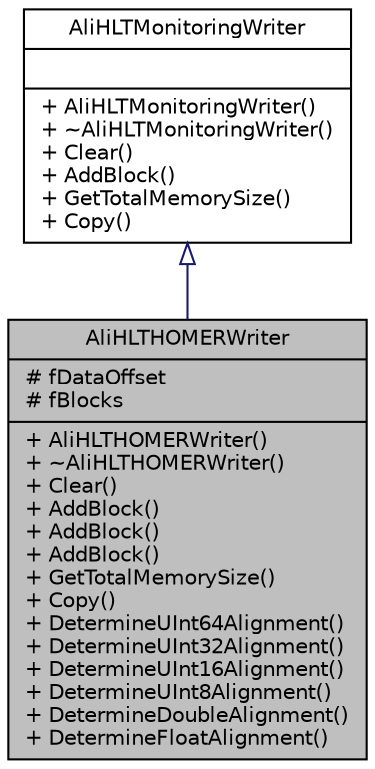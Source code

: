 digraph "AliHLTHOMERWriter"
{
 // INTERACTIVE_SVG=YES
  bgcolor="transparent";
  edge [fontname="Helvetica",fontsize="10",labelfontname="Helvetica",labelfontsize="10"];
  node [fontname="Helvetica",fontsize="10",shape=record];
  Node0 [label="{AliHLTHOMERWriter\n|# fDataOffset\l# fBlocks\l|+ AliHLTHOMERWriter()\l+ ~AliHLTHOMERWriter()\l+ Clear()\l+ AddBlock()\l+ AddBlock()\l+ AddBlock()\l+ GetTotalMemorySize()\l+ Copy()\l+ DetermineUInt64Alignment()\l+ DetermineUInt32Alignment()\l+ DetermineUInt16Alignment()\l+ DetermineUInt8Alignment()\l+ DetermineDoubleAlignment()\l+ DetermineFloatAlignment()\l}",height=0.2,width=0.4,color="black", fillcolor="grey75", style="filled", fontcolor="black"];
  Node1 -> Node0 [dir="back",color="midnightblue",fontsize="10",style="solid",arrowtail="onormal",fontname="Helvetica"];
  Node1 [label="{AliHLTMonitoringWriter\n||+ AliHLTMonitoringWriter()\l+ ~AliHLTMonitoringWriter()\l+ Clear()\l+ AddBlock()\l+ GetTotalMemorySize()\l+ Copy()\l}",height=0.2,width=0.4,color="black",URL="$df/d17/classAliHLTMonitoringWriter.html"];
}
